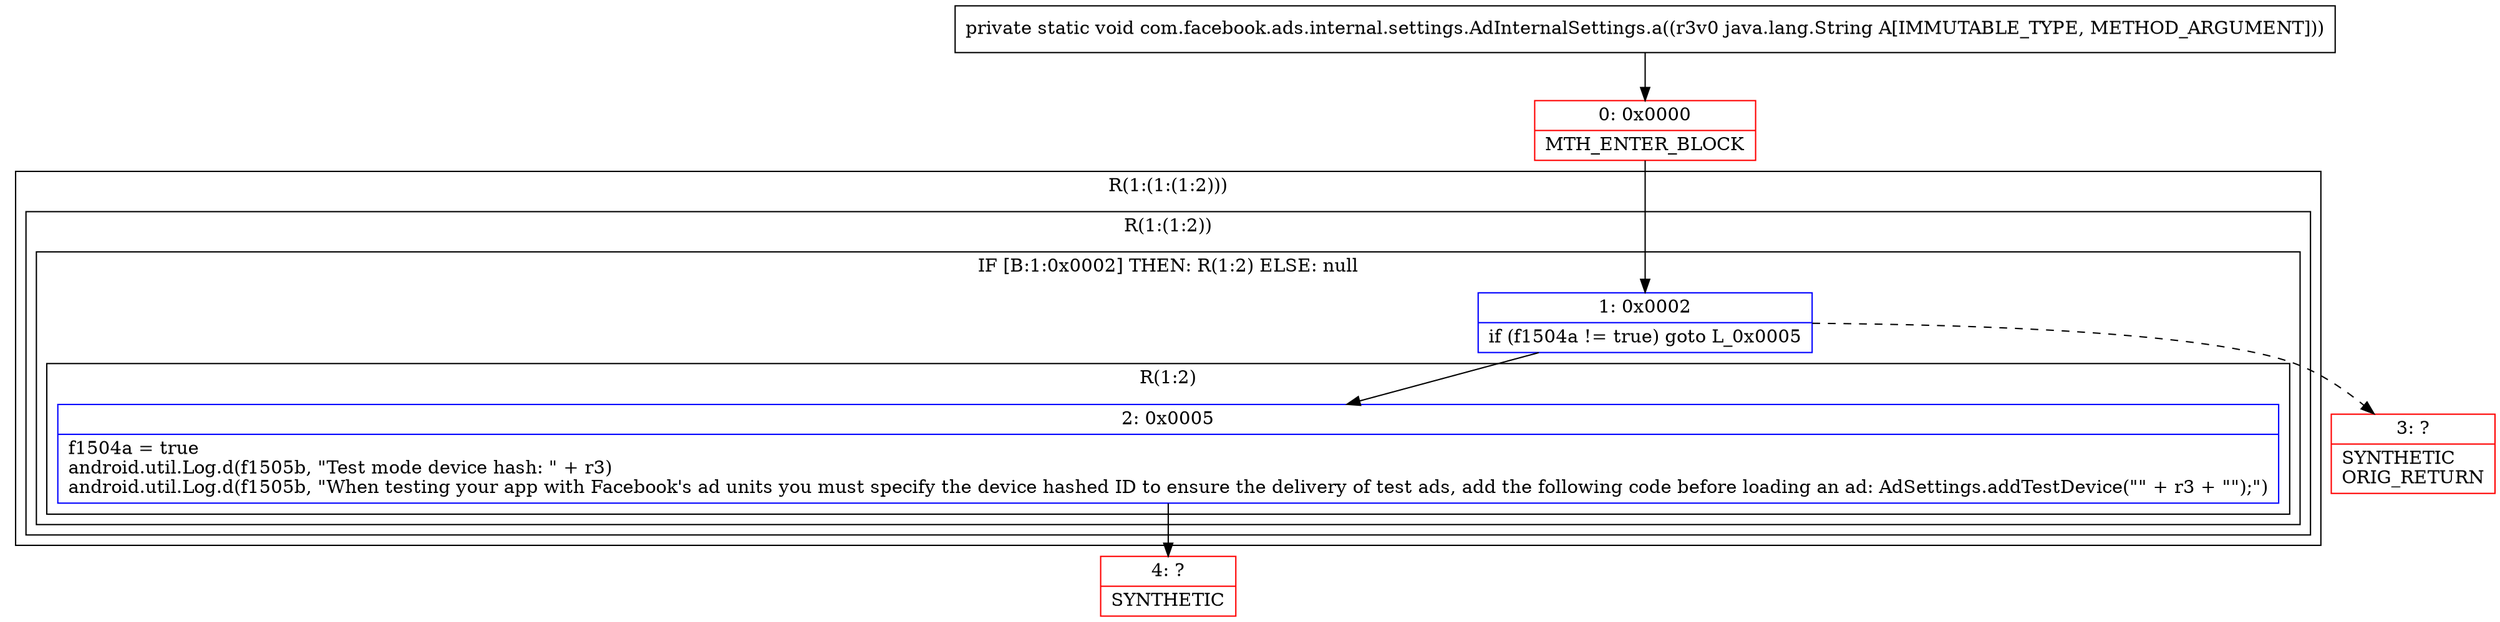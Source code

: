 digraph "CFG forcom.facebook.ads.internal.settings.AdInternalSettings.a(Ljava\/lang\/String;)V" {
subgraph cluster_Region_1524003562 {
label = "R(1:(1:(1:2)))";
node [shape=record,color=blue];
subgraph cluster_Region_871436241 {
label = "R(1:(1:2))";
node [shape=record,color=blue];
subgraph cluster_IfRegion_2088157921 {
label = "IF [B:1:0x0002] THEN: R(1:2) ELSE: null";
node [shape=record,color=blue];
Node_1 [shape=record,label="{1\:\ 0x0002|if (f1504a != true) goto L_0x0005\l}"];
subgraph cluster_Region_606783558 {
label = "R(1:2)";
node [shape=record,color=blue];
Node_2 [shape=record,label="{2\:\ 0x0005|f1504a = true\landroid.util.Log.d(f1505b, \"Test mode device hash: \" + r3)\landroid.util.Log.d(f1505b, \"When testing your app with Facebook's ad units you must specify the device hashed ID to ensure the delivery of test ads, add the following code before loading an ad: AdSettings.addTestDevice(\"\" + r3 + \"\");\")\l}"];
}
}
}
}
Node_0 [shape=record,color=red,label="{0\:\ 0x0000|MTH_ENTER_BLOCK\l}"];
Node_3 [shape=record,color=red,label="{3\:\ ?|SYNTHETIC\lORIG_RETURN\l}"];
Node_4 [shape=record,color=red,label="{4\:\ ?|SYNTHETIC\l}"];
MethodNode[shape=record,label="{private static void com.facebook.ads.internal.settings.AdInternalSettings.a((r3v0 java.lang.String A[IMMUTABLE_TYPE, METHOD_ARGUMENT])) }"];
MethodNode -> Node_0;
Node_1 -> Node_2;
Node_1 -> Node_3[style=dashed];
Node_2 -> Node_4;
Node_0 -> Node_1;
}

